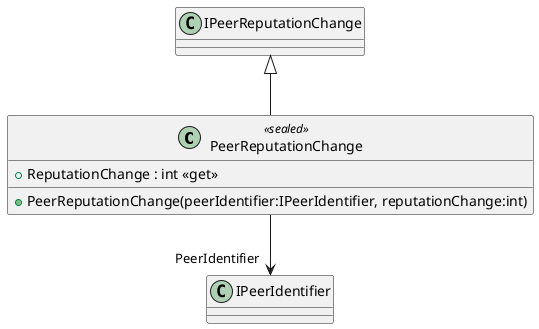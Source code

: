 @startuml
class PeerReputationChange <<sealed>> {
    + ReputationChange : int <<get>>
    + PeerReputationChange(peerIdentifier:IPeerIdentifier, reputationChange:int)
}
IPeerReputationChange <|-- PeerReputationChange
PeerReputationChange --> "PeerIdentifier" IPeerIdentifier
@enduml
